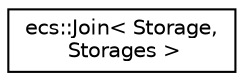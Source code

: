 digraph "Graphical Class Hierarchy"
{
 // LATEX_PDF_SIZE
  edge [fontname="Helvetica",fontsize="10",labelfontname="Helvetica",labelfontsize="10"];
  node [fontname="Helvetica",fontsize="10",shape=record];
  rankdir="LR";
  Node0 [label="ecs::Join\< Storage,\l Storages \>",height=0.2,width=0.4,color="black", fillcolor="white", style="filled",URL="$classecs_1_1_join.html",tooltip=" "];
}
